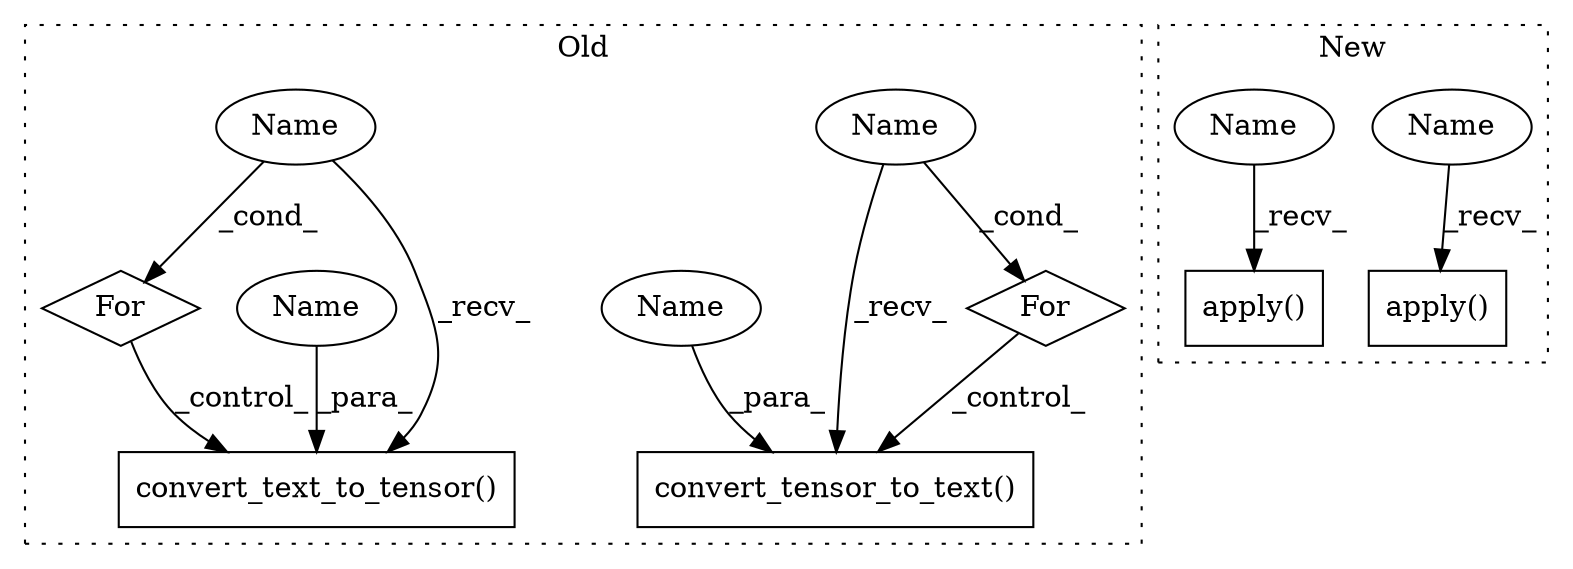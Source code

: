 digraph G {
subgraph cluster0 {
1 [label="convert_tensor_to_text()" a="75" s="2495,2525" l="25,1" shape="box"];
3 [label="For" a="107" s="2467,2485" l="4,10" shape="diamond"];
4 [label="convert_text_to_tensor()" a="75" s="2237,2267" l="25,15" shape="box"];
6 [label="Name" a="87" s="2471" l="1" shape="ellipse"];
7 [label="Name" a="87" s="2213" l="1" shape="ellipse"];
8 [label="For" a="107" s="2209,2227" l="4,10" shape="diamond"];
11 [label="Name" a="87" s="2262" l="5" shape="ellipse"];
12 [label="Name" a="87" s="2520" l="5" shape="ellipse"];
label = "Old";
style="dotted";
}
subgraph cluster1 {
2 [label="apply()" a="75" s="2446,2517" l="16,1" shape="box"];
5 [label="apply()" a="75" s="2705,2762" l="16,1" shape="box"];
9 [label="Name" a="87" s="2705" l="9" shape="ellipse"];
10 [label="Name" a="87" s="2446" l="9" shape="ellipse"];
label = "New";
style="dotted";
}
3 -> 1 [label="_control_"];
6 -> 3 [label="_cond_"];
6 -> 1 [label="_recv_"];
7 -> 8 [label="_cond_"];
7 -> 4 [label="_recv_"];
8 -> 4 [label="_control_"];
9 -> 5 [label="_recv_"];
10 -> 2 [label="_recv_"];
11 -> 4 [label="_para_"];
12 -> 1 [label="_para_"];
}